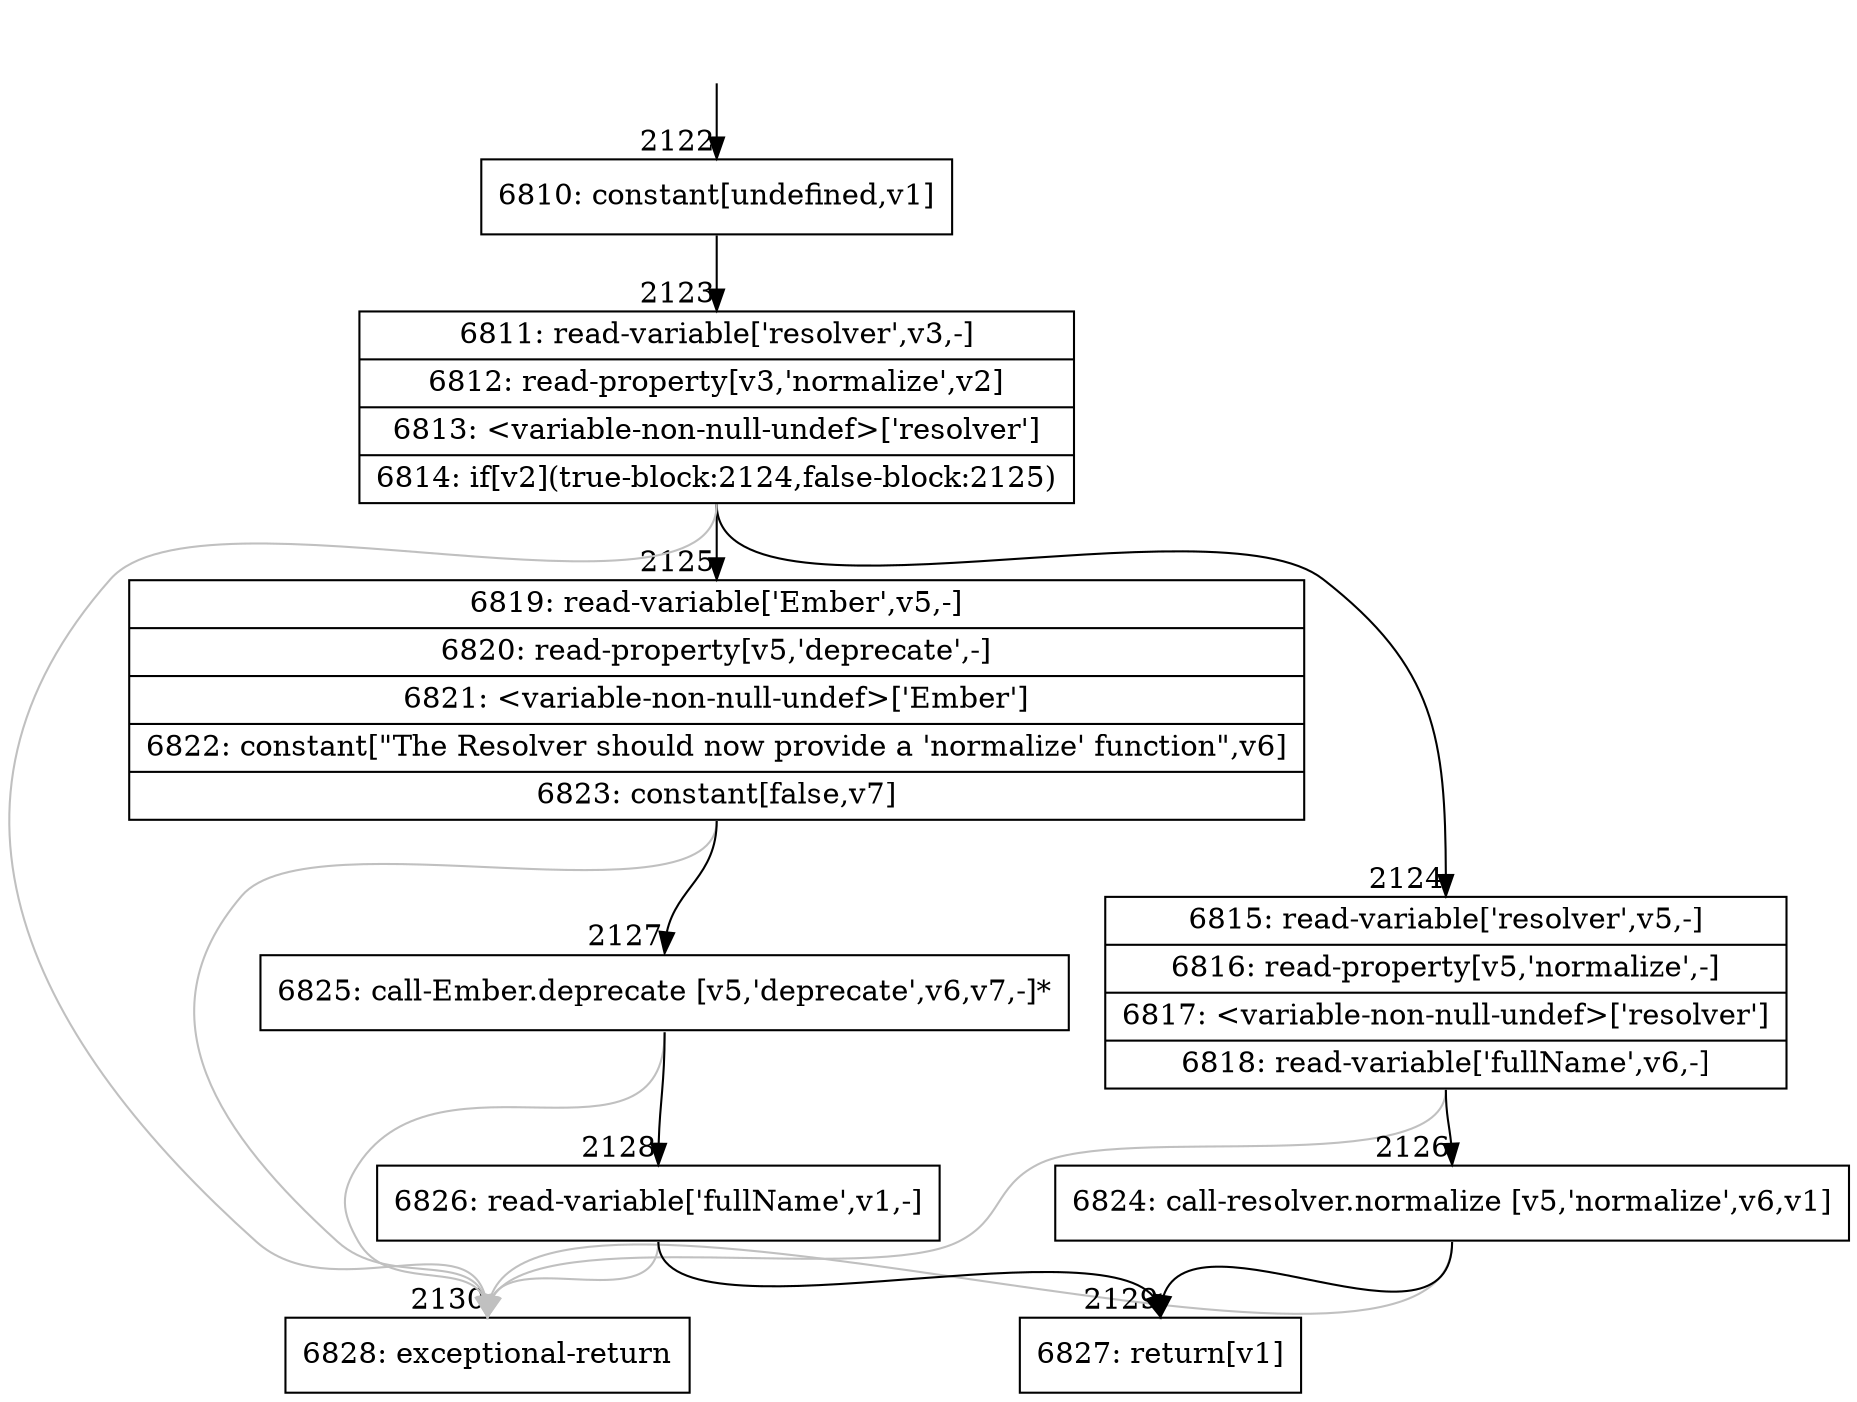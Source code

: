 digraph {
rankdir="TD"
BB_entry164[shape=none,label=""];
BB_entry164 -> BB2122 [tailport=s, headport=n, headlabel="    2122"]
BB2122 [shape=record label="{6810: constant[undefined,v1]}" ] 
BB2122 -> BB2123 [tailport=s, headport=n, headlabel="      2123"]
BB2123 [shape=record label="{6811: read-variable['resolver',v3,-]|6812: read-property[v3,'normalize',v2]|6813: \<variable-non-null-undef\>['resolver']|6814: if[v2](true-block:2124,false-block:2125)}" ] 
BB2123 -> BB2124 [tailport=s, headport=n, headlabel="      2124"]
BB2123 -> BB2125 [tailport=s, headport=n, headlabel="      2125"]
BB2123 -> BB2130 [tailport=s, headport=n, color=gray, headlabel="      2130"]
BB2124 [shape=record label="{6815: read-variable['resolver',v5,-]|6816: read-property[v5,'normalize',-]|6817: \<variable-non-null-undef\>['resolver']|6818: read-variable['fullName',v6,-]}" ] 
BB2124 -> BB2126 [tailport=s, headport=n, headlabel="      2126"]
BB2124 -> BB2130 [tailport=s, headport=n, color=gray]
BB2125 [shape=record label="{6819: read-variable['Ember',v5,-]|6820: read-property[v5,'deprecate',-]|6821: \<variable-non-null-undef\>['Ember']|6822: constant[\"The Resolver should now provide a 'normalize' function\",v6]|6823: constant[false,v7]}" ] 
BB2125 -> BB2127 [tailport=s, headport=n, headlabel="      2127"]
BB2125 -> BB2130 [tailport=s, headport=n, color=gray]
BB2126 [shape=record label="{6824: call-resolver.normalize [v5,'normalize',v6,v1]}" ] 
BB2126 -> BB2129 [tailport=s, headport=n, headlabel="      2129"]
BB2126 -> BB2130 [tailport=s, headport=n, color=gray]
BB2127 [shape=record label="{6825: call-Ember.deprecate [v5,'deprecate',v6,v7,-]*}" ] 
BB2127 -> BB2128 [tailport=s, headport=n, headlabel="      2128"]
BB2127 -> BB2130 [tailport=s, headport=n, color=gray]
BB2128 [shape=record label="{6826: read-variable['fullName',v1,-]}" ] 
BB2128 -> BB2129 [tailport=s, headport=n]
BB2128 -> BB2130 [tailport=s, headport=n, color=gray]
BB2129 [shape=record label="{6827: return[v1]}" ] 
BB2130 [shape=record label="{6828: exceptional-return}" ] 
//#$~ 3484
}
